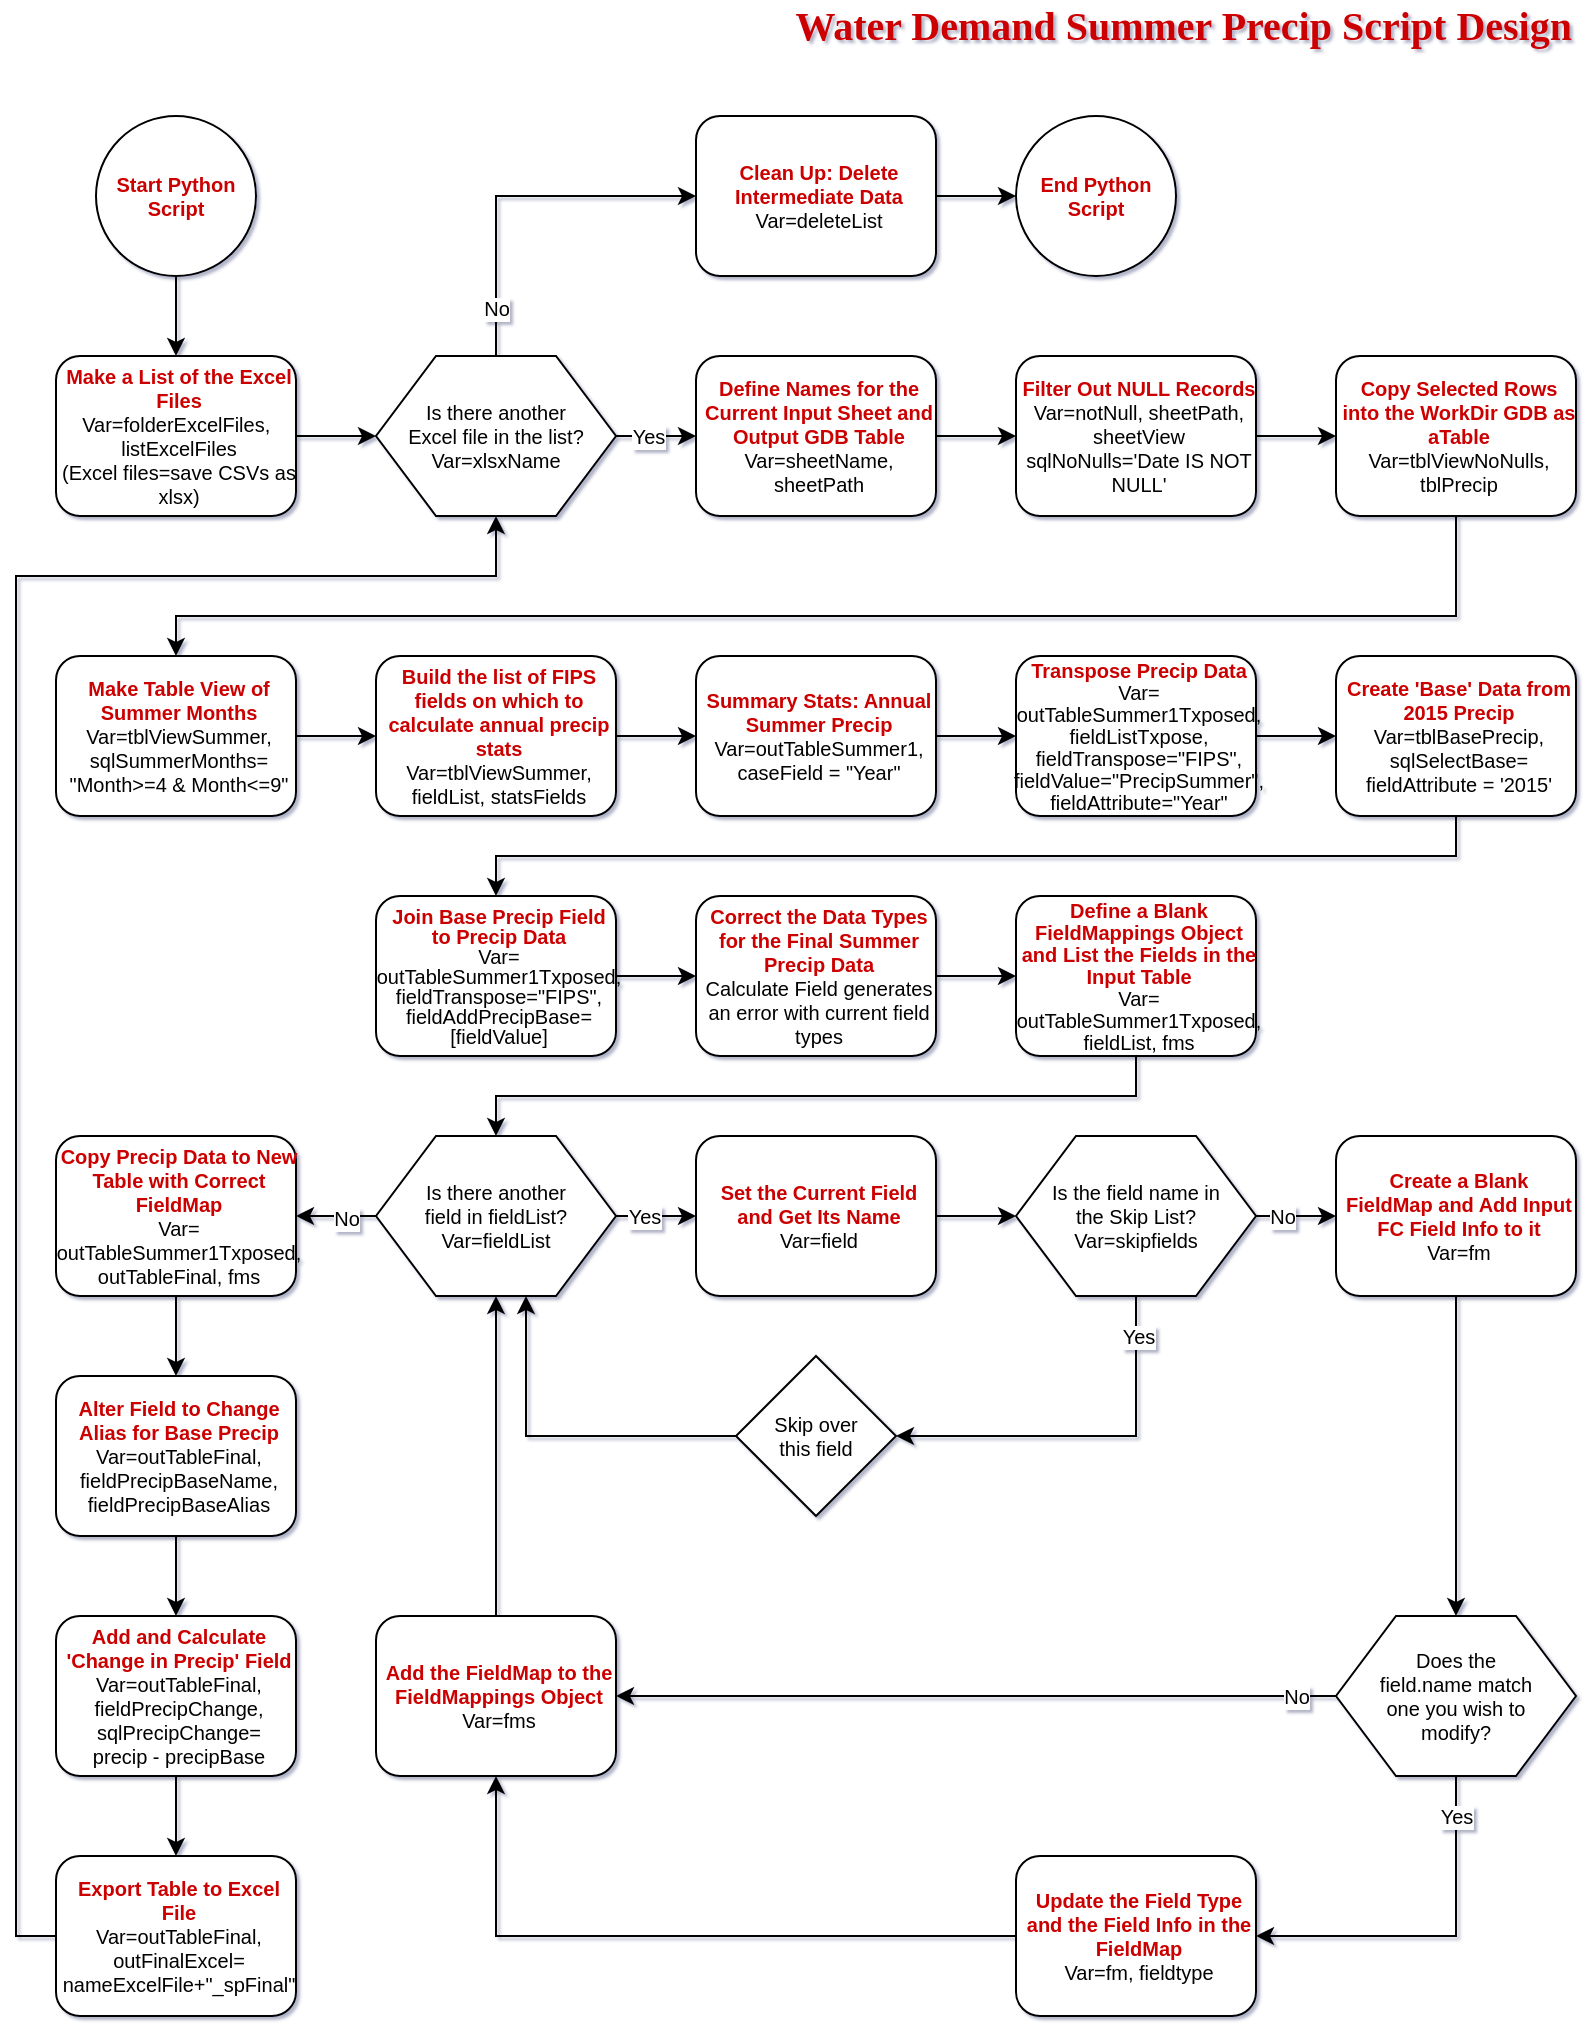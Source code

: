 <mxfile version="14.6.13" type="device"><diagram id="We5QGOC63Fbfhzwro2ah" name="Page-1"><mxGraphModel dx="2048" dy="1328" grid="1" gridSize="10" guides="1" tooltips="1" connect="1" arrows="1" fold="1" page="1" pageScale="1" pageWidth="850" pageHeight="1100" math="0" shadow="1"><root><mxCell id="0"/><mxCell id="1" parent="0"/><mxCell id="kh8jXH53nc4xUrsws_Wp-58" value="" style="edgeStyle=orthogonalEdgeStyle;rounded=0;orthogonalLoop=1;jettySize=auto;html=1;fontSize=10;" parent="1" source="MuOmiJMXaoiD6UfXKGo--8" target="kh8jXH53nc4xUrsws_Wp-21" edge="1"><mxGeometry relative="1" as="geometry"/></mxCell><mxCell id="MuOmiJMXaoiD6UfXKGo--8" value="&lt;b style=&quot;font-size: 10px&quot;&gt;&lt;font color=&quot;#cc0000&quot; style=&quot;font-size: 10px&quot;&gt;Make Table View of Summer Months&lt;/font&gt;&lt;/b&gt;&lt;br style=&quot;font-size: 10px&quot;&gt;Var=tblViewSummer, sqlSummerMonths= &quot;Month&amp;gt;=4 &amp;amp; Month&amp;lt;=9&quot;" style="rounded=1;whiteSpace=wrap;html=1;perimeterSpacing=0;spacing=0;fontSize=10;spacingTop=1;spacingLeft=4;spacingBottom=1;spacingRight=1;labelPosition=center;verticalLabelPosition=middle;align=center;verticalAlign=middle;" parent="1" vertex="1"><mxGeometry x="47" y="368" width="120" height="80" as="geometry"/></mxCell><mxCell id="kh8jXH53nc4xUrsws_Wp-60" value="" style="edgeStyle=orthogonalEdgeStyle;rounded=0;orthogonalLoop=1;jettySize=auto;html=1;fontSize=10;" parent="1" source="MuOmiJMXaoiD6UfXKGo--9" target="f7jdubwTRtBiNgonm-4D-5" edge="1"><mxGeometry relative="1" as="geometry"/></mxCell><mxCell id="MuOmiJMXaoiD6UfXKGo--9" value="&lt;p style=&quot;line-height: 120% ; font-size: 10px&quot;&gt;&lt;font color=&quot;#cc0000&quot; style=&quot;font-size: 10px&quot;&gt;&lt;b style=&quot;font-size: 10px&quot;&gt;Summary Stats: Annual Summer Precip&lt;br style=&quot;font-size: 10px&quot;&gt;&lt;/b&gt;&lt;/font&gt;Var=outTableSummer1, caseField = &quot;Year&quot;&lt;/p&gt;" style="rounded=1;whiteSpace=wrap;html=1;perimeterSpacing=0;spacing=0;fontSize=10;spacingTop=1;spacingLeft=4;spacingBottom=1;spacingRight=1;labelPosition=center;verticalLabelPosition=middle;align=center;verticalAlign=middle;" parent="1" vertex="1"><mxGeometry x="367" y="368" width="120" height="80" as="geometry"/></mxCell><mxCell id="MuOmiJMXaoiD6UfXKGo--41" style="edgeStyle=orthogonalEdgeStyle;rounded=0;orthogonalLoop=1;jettySize=auto;html=1;entryX=0;entryY=0.5;entryDx=0;entryDy=0;" parent="1" edge="1"><mxGeometry relative="1" as="geometry"><Array as="points"><mxPoint x="740" y="540"/><mxPoint x="20" y="540"/><mxPoint x="20" y="620"/></Array><mxPoint x="740" y="520" as="sourcePoint"/></mxGeometry></mxCell><mxCell id="MuOmiJMXaoiD6UfXKGo--50" value="" style="edgeStyle=orthogonalEdgeStyle;rounded=0;orthogonalLoop=1;jettySize=auto;html=1;" parent="1" edge="1"><mxGeometry relative="1" as="geometry"><Array as="points"><mxPoint x="740" y="700"/><mxPoint x="20" y="700"/><mxPoint x="20" y="780"/></Array><mxPoint x="740" y="680" as="sourcePoint"/></mxGeometry></mxCell><mxCell id="MuOmiJMXaoiD6UfXKGo--27" value="&lt;b style=&quot;color: rgb(204, 0, 0); font-size: 10px;&quot;&gt;End Python Script&lt;br style=&quot;font-size: 10px;&quot;&gt;&lt;/b&gt;" style="ellipse;whiteSpace=wrap;html=1;aspect=fixed;fontSize=10;" parent="1" vertex="1"><mxGeometry x="527" y="98" width="80" height="80" as="geometry"/></mxCell><mxCell id="MuOmiJMXaoiD6UfXKGo--29" value="&lt;font color=&quot;#cc0000&quot; face=&quot;Georgia&quot; style=&quot;font-size: 20px;&quot;&gt;&lt;span style=&quot;font-size: 20px;&quot;&gt;&lt;b style=&quot;font-size: 20px;&quot;&gt;Water Demand Summer Precip Script Design&lt;/b&gt;&lt;/span&gt;&lt;/font&gt;" style="text;html=1;strokeColor=none;fillColor=none;align=right;verticalAlign=middle;whiteSpace=wrap;rounded=0;fontSize=20;" parent="1" vertex="1"><mxGeometry x="227" y="42" width="580" height="20" as="geometry"/></mxCell><mxCell id="BPEeHn00s7RVo1xWg-y8-1" value="" style="edgeStyle=orthogonalEdgeStyle;rounded=0;orthogonalLoop=1;jettySize=auto;html=1;fontSize=10;" parent="1" source="f7jdubwTRtBiNgonm-4D-2" target="qnTyqXUQIpo8a2AApmBE-12" edge="1"><mxGeometry relative="1" as="geometry"/></mxCell><mxCell id="f7jdubwTRtBiNgonm-4D-2" value="&lt;b style=&quot;color: rgb(204, 0, 0); font-size: 10px;&quot;&gt;Start Python Script&lt;/b&gt;&lt;b style=&quot;color: rgb(204, 0, 0); font-size: 10px;&quot;&gt;&lt;br style=&quot;font-size: 10px;&quot;&gt;&lt;/b&gt;" style="ellipse;whiteSpace=wrap;html=1;aspect=fixed;fontSize=10;" parent="1" vertex="1"><mxGeometry x="67" y="98" width="80" height="80" as="geometry"/></mxCell><mxCell id="kh8jXH53nc4xUrsws_Wp-61" value="" style="edgeStyle=orthogonalEdgeStyle;rounded=0;orthogonalLoop=1;jettySize=auto;html=1;fontSize=10;" parent="1" source="f7jdubwTRtBiNgonm-4D-5" target="f7jdubwTRtBiNgonm-4D-18" edge="1"><mxGeometry relative="1" as="geometry"/></mxCell><mxCell id="f7jdubwTRtBiNgonm-4D-5" value="&lt;p style=&quot;line-height: 110% ; font-size: 10px&quot;&gt;&lt;b style=&quot;font-size: 10px&quot;&gt;&lt;font color=&quot;#cc0000&quot; style=&quot;font-size: 10px&quot;&gt;Transpose Precip Data&lt;/font&gt;&lt;/b&gt;&lt;br style=&quot;font-size: 10px&quot;&gt;Var=&lt;br&gt;outTableSummer1Txposed, fieldListTxpose, fieldTranspose=&quot;FIPS&quot;, fieldValue=&quot;PrecipSummer&quot;, fieldAttribute=&quot;Year&quot;&lt;/p&gt;" style="rounded=1;whiteSpace=wrap;html=1;perimeterSpacing=0;spacing=0;fontSize=10;spacingTop=1;spacingLeft=4;spacingBottom=1;spacingRight=1;labelPosition=center;verticalLabelPosition=middle;align=center;verticalAlign=middle;" parent="1" vertex="1"><mxGeometry x="527" y="368" width="120" height="80" as="geometry"/></mxCell><mxCell id="Hkj0K3TUXtOyk-Ro5JkR-13" style="edgeStyle=orthogonalEdgeStyle;rounded=0;orthogonalLoop=1;jettySize=auto;html=1;entryX=0.5;entryY=0;entryDx=0;entryDy=0;fontSize=10;" edge="1" parent="1" source="f7jdubwTRtBiNgonm-4D-18" target="f7jdubwTRtBiNgonm-4D-20"><mxGeometry relative="1" as="geometry"><Array as="points"><mxPoint x="747" y="468"/><mxPoint x="267" y="468"/></Array></mxGeometry></mxCell><mxCell id="f7jdubwTRtBiNgonm-4D-18" value="&lt;b style=&quot;color: rgb(204 , 0 , 0) ; font-size: 10px&quot;&gt;Create 'Base' Data from 2015 Precip&lt;br style=&quot;font-size: 10px&quot;&gt;&lt;/b&gt;Var=tblBasePrecip, sqlSelectBase= fieldAttribute = '2015'" style="rounded=1;whiteSpace=wrap;html=1;perimeterSpacing=0;spacing=0;fontSize=10;spacingTop=1;spacingLeft=4;spacingBottom=1;spacingRight=1;" parent="1" vertex="1"><mxGeometry x="687" y="368" width="120" height="80" as="geometry"/></mxCell><mxCell id="Hkj0K3TUXtOyk-Ro5JkR-12" value="" style="edgeStyle=orthogonalEdgeStyle;rounded=0;orthogonalLoop=1;jettySize=auto;html=1;fontSize=10;" edge="1" parent="1" source="f7jdubwTRtBiNgonm-4D-19" target="f7jdubwTRtBiNgonm-4D-21"><mxGeometry relative="1" as="geometry"/></mxCell><mxCell id="f7jdubwTRtBiNgonm-4D-19" value="&lt;font color=&quot;#cc0000&quot; style=&quot;font-size: 10px&quot;&gt;&lt;b style=&quot;font-size: 10px&quot;&gt;Alter Field to Change Alias for Base Precip&lt;br style=&quot;font-size: 10px&quot;&gt;&lt;/b&gt;&lt;/font&gt;Var=outTableFinal, fieldPrecipBaseName, fieldPrecipBaseAlias" style="rounded=1;whiteSpace=wrap;html=1;perimeterSpacing=0;spacing=0;fontSize=10;spacingTop=1;spacingLeft=4;spacingBottom=1;spacingRight=1;" parent="1" vertex="1"><mxGeometry x="47" y="728" width="120" height="80" as="geometry"/></mxCell><mxCell id="kh8jXH53nc4xUrsws_Wp-64" value="" style="edgeStyle=orthogonalEdgeStyle;rounded=0;orthogonalLoop=1;jettySize=auto;html=1;fontSize=10;" parent="1" source="f7jdubwTRtBiNgonm-4D-20" target="qnTyqXUQIpo8a2AApmBE-13" edge="1"><mxGeometry relative="1" as="geometry"/></mxCell><mxCell id="f7jdubwTRtBiNgonm-4D-20" value="&lt;p style=&quot;line-height: 100%&quot;&gt;&lt;b style=&quot;color: rgb(204 , 0 , 0) ; font-size: 10px&quot;&gt;Join Base Precip Field to&amp;nbsp;&lt;/b&gt;&lt;b style=&quot;font-size: 10px&quot;&gt;&lt;font color=&quot;#cc0000&quot; style=&quot;font-size: 10px&quot;&gt;Precip Data&lt;/font&gt;&lt;/b&gt;&lt;b style=&quot;color: rgb(204 , 0 , 0) ; font-size: 10px&quot;&gt;&lt;br style=&quot;font-size: 10px&quot;&gt;&lt;/b&gt;Var=&lt;br&gt;outTableSummer1Txposed, fieldTranspose=&quot;FIPS&quot;, fieldAddPrecipBase=&lt;br&gt;[fieldValue]&lt;br&gt;&lt;/p&gt;" style="rounded=1;whiteSpace=wrap;html=1;perimeterSpacing=0;spacing=0;fontSize=10;spacingTop=1;spacingLeft=4;spacingBottom=1;spacingRight=1;" parent="1" vertex="1"><mxGeometry x="207" y="488" width="120" height="80" as="geometry"/></mxCell><mxCell id="kh8jXH53nc4xUrsws_Wp-54" style="edgeStyle=orthogonalEdgeStyle;rounded=0;orthogonalLoop=1;jettySize=auto;html=1;entryX=0.5;entryY=1;entryDx=0;entryDy=0;exitX=0;exitY=0.5;exitDx=0;exitDy=0;fontSize=10;" parent="1" source="Hkj0K3TUXtOyk-Ro5JkR-1" target="BPEeHn00s7RVo1xWg-y8-16" edge="1"><mxGeometry relative="1" as="geometry"><Array as="points"><mxPoint x="27" y="1008"/><mxPoint x="27" y="328"/><mxPoint x="267" y="328"/></Array></mxGeometry></mxCell><mxCell id="Hkj0K3TUXtOyk-Ro5JkR-2" value="" style="edgeStyle=orthogonalEdgeStyle;rounded=0;orthogonalLoop=1;jettySize=auto;html=1;fontSize=10;" edge="1" parent="1" source="f7jdubwTRtBiNgonm-4D-21" target="Hkj0K3TUXtOyk-Ro5JkR-1"><mxGeometry relative="1" as="geometry"/></mxCell><mxCell id="f7jdubwTRtBiNgonm-4D-21" value="&lt;b style=&quot;color: rgb(204 , 0 , 0) ; font-size: 10px&quot;&gt;Add and Calculate 'Change in Precip' Field&lt;br style=&quot;font-size: 10px&quot;&gt;&lt;/b&gt;Var=outTableFinal, fieldPrecipChange, sqlPrecipChange=&lt;br style=&quot;font-size: 10px&quot;&gt;precip - precipBase" style="rounded=1;whiteSpace=wrap;html=1;perimeterSpacing=0;spacing=0;fontSize=10;spacingTop=1;spacingLeft=4;spacingBottom=1;spacingRight=1;" parent="1" vertex="1"><mxGeometry x="47" y="848" width="120" height="80" as="geometry"/></mxCell><mxCell id="Hkj0K3TUXtOyk-Ro5JkR-11" value="" style="edgeStyle=orthogonalEdgeStyle;rounded=0;orthogonalLoop=1;jettySize=auto;html=1;fontSize=10;" edge="1" parent="1" source="f7jdubwTRtBiNgonm-4D-22" target="f7jdubwTRtBiNgonm-4D-19"><mxGeometry relative="1" as="geometry"/></mxCell><mxCell id="f7jdubwTRtBiNgonm-4D-22" value="&lt;font color=&quot;#cc0000&quot; style=&quot;font-size: 10px&quot;&gt;&lt;b style=&quot;font-size: 10px&quot;&gt;Copy Precip Data to New Table with Correct FieldMap&lt;/b&gt;&lt;/font&gt;&lt;br style=&quot;font-size: 10px&quot;&gt;Var=&lt;br&gt;outTableSummer1Txposed, outTableFinal, fms" style="rounded=1;whiteSpace=wrap;html=1;perimeterSpacing=0;spacing=0;fontSize=10;spacingTop=1;spacingLeft=4;spacingBottom=1;spacingRight=1;" parent="1" vertex="1"><mxGeometry x="47" y="608" width="120" height="80" as="geometry"/></mxCell><mxCell id="f7jdubwTRtBiNgonm-4D-39" value="" style="edgeStyle=orthogonalEdgeStyle;rounded=0;orthogonalLoop=1;jettySize=auto;html=1;fontSize=10;" parent="1" source="f7jdubwTRtBiNgonm-4D-24" target="MuOmiJMXaoiD6UfXKGo--27" edge="1"><mxGeometry relative="1" as="geometry"/></mxCell><mxCell id="f7jdubwTRtBiNgonm-4D-24" value="&lt;b style=&quot;font-size: 10px;&quot;&gt;&lt;font color=&quot;#cc0000&quot; style=&quot;font-size: 10px;&quot;&gt;Clean Up: Delete Intermediate Data&lt;/font&gt;&lt;/b&gt;&lt;br style=&quot;font-size: 10px;&quot;&gt;Var=deleteList" style="rounded=1;whiteSpace=wrap;html=1;perimeterSpacing=0;spacing=0;fontSize=10;spacingTop=1;spacingLeft=4;spacingBottom=1;spacingRight=1;" parent="1" vertex="1"><mxGeometry x="367" y="98" width="120" height="80" as="geometry"/></mxCell><mxCell id="kh8jXH53nc4xUrsws_Wp-50" style="edgeStyle=orthogonalEdgeStyle;rounded=0;orthogonalLoop=1;jettySize=auto;html=1;entryX=0.5;entryY=0;entryDx=0;entryDy=0;fontSize=10;" parent="1" source="mgziZD1ivntq5ZtERUJ7-3" target="mgziZD1ivntq5ZtERUJ7-7" edge="1"><mxGeometry relative="1" as="geometry"><Array as="points"><mxPoint x="587" y="588"/><mxPoint x="267" y="588"/></Array></mxGeometry></mxCell><mxCell id="mgziZD1ivntq5ZtERUJ7-3" value="&lt;p style=&quot;line-height: 110%&quot;&gt;&lt;b style=&quot;color: rgb(204 , 0 , 0)&quot;&gt;Define a Blank FieldMappings Object and&amp;nbsp;&lt;/b&gt;&lt;b style=&quot;font-size: 10px&quot;&gt;&lt;font color=&quot;#cc0000&quot; style=&quot;font-size: 10px&quot;&gt;List the Fields in the Input Table&lt;/font&gt;&lt;/b&gt;&lt;br style=&quot;font-size: 10px&quot;&gt;Var=&lt;br&gt;outTableSummer1Txposed, fieldList, fms&lt;/p&gt;" style="rounded=1;whiteSpace=wrap;html=1;perimeterSpacing=0;spacing=0;fontSize=10;spacingTop=1;spacingLeft=4;spacingBottom=1;spacingRight=1;" parent="1" vertex="1"><mxGeometry x="527" y="488" width="120" height="80" as="geometry"/></mxCell><mxCell id="kh8jXH53nc4xUrsws_Wp-30" value="" style="edgeStyle=orthogonalEdgeStyle;rounded=0;orthogonalLoop=1;jettySize=auto;html=1;fontSize=10;" parent="1" source="mgziZD1ivntq5ZtERUJ7-7" target="mgziZD1ivntq5ZtERUJ7-9" edge="1"><mxGeometry relative="1" as="geometry"/></mxCell><mxCell id="kh8jXH53nc4xUrsws_Wp-31" value="Yes" style="edgeLabel;html=1;align=center;verticalAlign=middle;resizable=0;points=[];fontSize=10;" parent="kh8jXH53nc4xUrsws_Wp-30" vertex="1" connectable="0"><mxGeometry x="-0.333" relative="1" as="geometry"><mxPoint as="offset"/></mxGeometry></mxCell><mxCell id="kh8jXH53nc4xUrsws_Wp-51" value="" style="edgeStyle=orthogonalEdgeStyle;rounded=0;orthogonalLoop=1;jettySize=auto;html=1;fontSize=10;" parent="1" source="mgziZD1ivntq5ZtERUJ7-7" target="f7jdubwTRtBiNgonm-4D-22" edge="1"><mxGeometry relative="1" as="geometry"/></mxCell><mxCell id="kh8jXH53nc4xUrsws_Wp-52" value="No" style="edgeLabel;html=1;align=center;verticalAlign=middle;resizable=0;points=[];fontSize=10;" parent="kh8jXH53nc4xUrsws_Wp-51" vertex="1" connectable="0"><mxGeometry x="-0.231" y="1" relative="1" as="geometry"><mxPoint as="offset"/></mxGeometry></mxCell><mxCell id="mgziZD1ivntq5ZtERUJ7-7" value="&lt;span style=&quot;font-size: 10px;&quot;&gt;Is there another field in fieldList?&lt;br style=&quot;font-size: 10px;&quot;&gt;&lt;/span&gt;&lt;span style=&quot;font-size: 10px;&quot;&gt;Var=fieldList&lt;/span&gt;&lt;span style=&quot;font-size: 10px;&quot;&gt;&lt;br style=&quot;font-size: 10px;&quot;&gt;&lt;/span&gt;" style="shape=hexagon;perimeter=hexagonPerimeter2;html=1;spacingTop=2;spacingBottom=2;spacingLeft=15;spacingRight=15;whiteSpace=wrap;fontSize=10;" parent="1" vertex="1"><mxGeometry x="207" y="608" width="120" height="80" as="geometry"/></mxCell><mxCell id="mgziZD1ivntq5ZtERUJ7-25" value="" style="edgeStyle=orthogonalEdgeStyle;rounded=0;orthogonalLoop=1;jettySize=auto;html=1;exitX=0.5;exitY=1;exitDx=0;exitDy=0;entryX=1;entryY=0.5;entryDx=0;entryDy=0;fontSize=10;" parent="1" source="mgziZD1ivntq5ZtERUJ7-8" target="mgziZD1ivntq5ZtERUJ7-10" edge="1"><mxGeometry relative="1" as="geometry"><Array as="points"><mxPoint x="587" y="758"/></Array></mxGeometry></mxCell><mxCell id="kh8jXH53nc4xUrsws_Wp-36" value="Yes" style="edgeLabel;html=1;align=center;verticalAlign=middle;resizable=0;points=[];fontSize=10;" parent="mgziZD1ivntq5ZtERUJ7-25" vertex="1" connectable="0"><mxGeometry x="-0.789" y="1" relative="1" as="geometry"><mxPoint as="offset"/></mxGeometry></mxCell><mxCell id="kh8jXH53nc4xUrsws_Wp-33" value="" style="edgeStyle=orthogonalEdgeStyle;rounded=0;orthogonalLoop=1;jettySize=auto;html=1;fontSize=10;entryX=0;entryY=0.5;entryDx=0;entryDy=0;" parent="1" source="mgziZD1ivntq5ZtERUJ7-8" target="mgziZD1ivntq5ZtERUJ7-12" edge="1"><mxGeometry relative="1" as="geometry"><mxPoint x="687" y="648" as="targetPoint"/></mxGeometry></mxCell><mxCell id="Hkj0K3TUXtOyk-Ro5JkR-14" value="No" style="edgeLabel;html=1;align=center;verticalAlign=middle;resizable=0;points=[];fontSize=10;" vertex="1" connectable="0" parent="kh8jXH53nc4xUrsws_Wp-33"><mxGeometry x="-0.342" relative="1" as="geometry"><mxPoint as="offset"/></mxGeometry></mxCell><mxCell id="mgziZD1ivntq5ZtERUJ7-8" value="&lt;span style=&quot;font-size: 10px;&quot;&gt;Is the field name in the Skip List?&lt;br style=&quot;font-size: 10px;&quot;&gt;Var=skipfields&lt;br style=&quot;font-size: 10px;&quot;&gt;&lt;/span&gt;" style="shape=hexagon;perimeter=hexagonPerimeter2;html=1;spacingTop=2;spacingBottom=2;spacingLeft=15;spacingRight=15;whiteSpace=wrap;fontSize=10;" parent="1" vertex="1"><mxGeometry x="527" y="608" width="120" height="80" as="geometry"/></mxCell><mxCell id="kh8jXH53nc4xUrsws_Wp-32" value="" style="edgeStyle=orthogonalEdgeStyle;rounded=0;orthogonalLoop=1;jettySize=auto;html=1;fontSize=10;" parent="1" source="mgziZD1ivntq5ZtERUJ7-9" target="mgziZD1ivntq5ZtERUJ7-8" edge="1"><mxGeometry relative="1" as="geometry"/></mxCell><mxCell id="mgziZD1ivntq5ZtERUJ7-9" value="&lt;b style=&quot;font-size: 10px&quot;&gt;&lt;font color=&quot;#cc0000&quot; style=&quot;font-size: 10px&quot;&gt;Set the Current Field and Get Its Name&lt;/font&gt;&lt;/b&gt;&lt;br style=&quot;font-size: 10px&quot;&gt;Var=field" style="rounded=1;whiteSpace=wrap;html=1;perimeterSpacing=0;spacing=0;fontSize=10;spacingTop=1;spacingLeft=4;spacingBottom=1;spacingRight=1;" parent="1" vertex="1"><mxGeometry x="367" y="608" width="120" height="80" as="geometry"/></mxCell><mxCell id="kh8jXH53nc4xUrsws_Wp-35" style="edgeStyle=orthogonalEdgeStyle;rounded=0;orthogonalLoop=1;jettySize=auto;html=1;exitX=0;exitY=0.5;exitDx=0;exitDy=0;entryX=0.625;entryY=1;entryDx=0;entryDy=0;fontSize=10;" parent="1" source="mgziZD1ivntq5ZtERUJ7-10" target="mgziZD1ivntq5ZtERUJ7-7" edge="1"><mxGeometry relative="1" as="geometry"/></mxCell><mxCell id="mgziZD1ivntq5ZtERUJ7-10" value="&lt;span style=&quot;font-size: 10px&quot;&gt;Skip over this field&lt;br style=&quot;font-size: 10px&quot;&gt;&lt;/span&gt;" style="rhombus;whiteSpace=wrap;html=1;fontSize=10;spacing=13;" parent="1" vertex="1"><mxGeometry x="387" y="718" width="80" height="80" as="geometry"/></mxCell><mxCell id="kh8jXH53nc4xUrsws_Wp-42" style="edgeStyle=orthogonalEdgeStyle;rounded=0;orthogonalLoop=1;jettySize=auto;html=1;entryX=0.5;entryY=0;entryDx=0;entryDy=0;fontSize=10;" parent="1" source="mgziZD1ivntq5ZtERUJ7-12" target="mgziZD1ivntq5ZtERUJ7-14" edge="1"><mxGeometry relative="1" as="geometry"><Array as="points"><mxPoint x="747" y="828"/><mxPoint x="747" y="828"/></Array></mxGeometry></mxCell><mxCell id="mgziZD1ivntq5ZtERUJ7-12" value="&lt;b style=&quot;font-size: 10px&quot;&gt;&lt;font color=&quot;#cc0000&quot; style=&quot;font-size: 10px&quot;&gt;Create a Blank FieldMap and Add Input FC Field Info to it&lt;/font&gt;&lt;/b&gt;&lt;br style=&quot;font-size: 10px&quot;&gt;Var=fm" style="rounded=1;whiteSpace=wrap;html=1;perimeterSpacing=0;spacing=2;fontSize=10;spacingTop=1;spacingLeft=4;spacingBottom=1;spacingRight=1;" parent="1" vertex="1"><mxGeometry x="687" y="608" width="120" height="80" as="geometry"/></mxCell><mxCell id="kh8jXH53nc4xUrsws_Wp-43" value="" style="edgeStyle=orthogonalEdgeStyle;rounded=0;orthogonalLoop=1;jettySize=auto;html=1;fontSize=10;" parent="1" source="mgziZD1ivntq5ZtERUJ7-14" target="mgziZD1ivntq5ZtERUJ7-16" edge="1"><mxGeometry relative="1" as="geometry"><Array as="points"><mxPoint x="747" y="1008"/></Array></mxGeometry></mxCell><mxCell id="kh8jXH53nc4xUrsws_Wp-46" value="Yes" style="edgeLabel;html=1;align=center;verticalAlign=middle;resizable=0;points=[];fontSize=10;" parent="kh8jXH53nc4xUrsws_Wp-43" vertex="1" connectable="0"><mxGeometry x="-0.317" relative="1" as="geometry"><mxPoint y="-42" as="offset"/></mxGeometry></mxCell><mxCell id="kh8jXH53nc4xUrsws_Wp-44" value="" style="edgeStyle=orthogonalEdgeStyle;rounded=0;orthogonalLoop=1;jettySize=auto;html=1;fontSize=10;exitX=0.5;exitY=1;exitDx=0;exitDy=0;" parent="1" source="mgziZD1ivntq5ZtERUJ7-14" target="mgziZD1ivntq5ZtERUJ7-17" edge="1"><mxGeometry relative="1" as="geometry"><Array as="points"><mxPoint x="747" y="888"/></Array></mxGeometry></mxCell><mxCell id="kh8jXH53nc4xUrsws_Wp-45" value="No" style="edgeLabel;html=1;align=center;verticalAlign=middle;resizable=0;points=[];fontSize=10;" parent="kh8jXH53nc4xUrsws_Wp-44" vertex="1" connectable="0"><mxGeometry x="-0.267" relative="1" as="geometry"><mxPoint x="48" as="offset"/></mxGeometry></mxCell><mxCell id="mgziZD1ivntq5ZtERUJ7-14" value="&lt;span style=&quot;font-size: 10px;&quot;&gt;Does the field.name match one you wish to modify?&lt;/span&gt;" style="shape=hexagon;perimeter=hexagonPerimeter2;html=1;spacingTop=2;spacingBottom=2;spacingLeft=15;spacingRight=15;whiteSpace=wrap;fontSize=10;" parent="1" vertex="1"><mxGeometry x="687" y="848" width="120" height="80" as="geometry"/></mxCell><mxCell id="kh8jXH53nc4xUrsws_Wp-47" style="edgeStyle=orthogonalEdgeStyle;rounded=0;orthogonalLoop=1;jettySize=auto;html=1;entryX=0.5;entryY=1;entryDx=0;entryDy=0;fontSize=10;" parent="1" source="mgziZD1ivntq5ZtERUJ7-16" target="mgziZD1ivntq5ZtERUJ7-17" edge="1"><mxGeometry relative="1" as="geometry"/></mxCell><mxCell id="mgziZD1ivntq5ZtERUJ7-16" value="&lt;b style=&quot;font-size: 10px&quot;&gt;&lt;font color=&quot;#cc0000&quot; style=&quot;font-size: 10px&quot;&gt;Update the Field Type and the Field Info in the FieldMap&lt;/font&gt;&lt;/b&gt;&lt;br style=&quot;font-size: 10px&quot;&gt;Var=fm, fieldtype" style="rounded=1;whiteSpace=wrap;html=1;perimeterSpacing=0;spacing=2;fontSize=10;spacingTop=1;spacingLeft=4;spacingBottom=1;spacingRight=1;" parent="1" vertex="1"><mxGeometry x="527" y="968" width="120" height="80" as="geometry"/></mxCell><mxCell id="kh8jXH53nc4xUrsws_Wp-41" style="edgeStyle=orthogonalEdgeStyle;rounded=0;orthogonalLoop=1;jettySize=auto;html=1;entryX=0.5;entryY=1;entryDx=0;entryDy=0;exitX=0.5;exitY=0;exitDx=0;exitDy=0;fontSize=10;" parent="1" source="mgziZD1ivntq5ZtERUJ7-17" target="mgziZD1ivntq5ZtERUJ7-7" edge="1"><mxGeometry relative="1" as="geometry"/></mxCell><mxCell id="mgziZD1ivntq5ZtERUJ7-17" value="&lt;font color=&quot;#cc0000&quot; style=&quot;font-size: 10px;&quot;&gt;&lt;b style=&quot;font-size: 10px;&quot;&gt;Add the FieldMap to the FieldMappings Object&lt;/b&gt;&lt;/font&gt;&lt;br style=&quot;font-size: 10px;&quot;&gt;Var=fms" style="rounded=1;whiteSpace=wrap;html=1;perimeterSpacing=0;spacing=0;fontSize=10;spacingTop=1;spacingLeft=4;spacingBottom=1;spacingRight=1;" parent="1" vertex="1"><mxGeometry x="207" y="848" width="120" height="80" as="geometry"/></mxCell><mxCell id="kh8jXH53nc4xUrsws_Wp-55" style="edgeStyle=orthogonalEdgeStyle;rounded=0;orthogonalLoop=1;jettySize=auto;html=1;exitX=0.5;exitY=1;exitDx=0;exitDy=0;fontSize=10;" parent="1" source="qnTyqXUQIpo8a2AApmBE-11" target="MuOmiJMXaoiD6UfXKGo--8" edge="1"><mxGeometry relative="1" as="geometry"><Array as="points"><mxPoint x="747" y="348"/><mxPoint x="107" y="348"/></Array></mxGeometry></mxCell><mxCell id="qnTyqXUQIpo8a2AApmBE-11" value="&lt;span style=&quot;font-size: 10px&quot;&gt;&lt;font color=&quot;#cc0000&quot; style=&quot;font-size: 10px&quot;&gt;&lt;b style=&quot;font-size: 10px&quot;&gt;Copy Selected Rows into the WorkDir GDB as aTable&lt;br style=&quot;font-size: 10px&quot;&gt;&lt;/b&gt;&lt;/font&gt;&lt;/span&gt;Var=tblViewNoNulls, tblPrecip" style="rounded=1;whiteSpace=wrap;html=1;perimeterSpacing=0;spacing=0;fontSize=10;spacingTop=1;spacingLeft=4;spacingBottom=1;spacingRight=1;" parent="1" vertex="1"><mxGeometry x="687" y="218" width="120" height="80" as="geometry"/></mxCell><mxCell id="kh8jXH53nc4xUrsws_Wp-17" value="" style="edgeStyle=orthogonalEdgeStyle;rounded=0;orthogonalLoop=1;jettySize=auto;html=1;fontSize=10;" parent="1" source="qnTyqXUQIpo8a2AApmBE-12" target="BPEeHn00s7RVo1xWg-y8-16" edge="1"><mxGeometry relative="1" as="geometry"/></mxCell><mxCell id="qnTyqXUQIpo8a2AApmBE-12" value="&lt;b style=&quot;font-size: 10px;&quot;&gt;&lt;font color=&quot;#cc0000&quot; style=&quot;font-size: 10px;&quot;&gt;Make a List of the Excel Files&lt;/font&gt;&lt;/b&gt;&lt;br style=&quot;font-size: 10px;&quot;&gt;Var=folderExcelFiles,&amp;nbsp;&lt;br style=&quot;font-size: 10px;&quot;&gt;listExcelFiles&lt;br style=&quot;font-size: 10px;&quot;&gt;(Excel files=save CSVs as xlsx)" style="rounded=1;whiteSpace=wrap;html=1;perimeterSpacing=0;spacing=0;fontSize=10;spacingTop=1;spacingLeft=4;spacingBottom=1;spacingRight=1;" parent="1" vertex="1"><mxGeometry x="47" y="218" width="120" height="80" as="geometry"/></mxCell><mxCell id="kh8jXH53nc4xUrsws_Wp-65" value="" style="edgeStyle=orthogonalEdgeStyle;rounded=0;orthogonalLoop=1;jettySize=auto;html=1;fontSize=10;entryX=0;entryY=0.5;entryDx=0;entryDy=0;" parent="1" source="qnTyqXUQIpo8a2AApmBE-13" target="mgziZD1ivntq5ZtERUJ7-3" edge="1"><mxGeometry relative="1" as="geometry"><mxPoint x="527" y="528" as="targetPoint"/></mxGeometry></mxCell><mxCell id="qnTyqXUQIpo8a2AApmBE-13" value="&lt;b style=&quot;font-size: 10px&quot;&gt;&lt;font color=&quot;#cc0000&quot; style=&quot;font-size: 10px&quot;&gt;Correct the Data Types for the Final Summer Precip Data&lt;br&gt;&lt;/font&gt;&lt;/b&gt;Calculate Field generates an error with current field types&lt;b style=&quot;font-size: 10px&quot;&gt;&lt;font color=&quot;#cc0000&quot; style=&quot;font-size: 10px&quot;&gt;&lt;br&gt;&lt;/font&gt;&lt;/b&gt;" style="rounded=1;whiteSpace=wrap;html=1;perimeterSpacing=0;spacing=0;fontSize=10;spacingTop=1;spacingLeft=4;spacingBottom=1;spacingRight=1;" parent="1" vertex="1"><mxGeometry x="367" y="488" width="120" height="80" as="geometry"/></mxCell><mxCell id="kh8jXH53nc4xUrsws_Wp-57" value="" style="edgeStyle=orthogonalEdgeStyle;rounded=0;orthogonalLoop=1;jettySize=auto;html=1;fontSize=10;" parent="1" source="BPEeHn00s7RVo1xWg-y8-4" target="qnTyqXUQIpo8a2AApmBE-11" edge="1"><mxGeometry relative="1" as="geometry"/></mxCell><mxCell id="BPEeHn00s7RVo1xWg-y8-4" value="&lt;b style=&quot;font-size: 10px&quot;&gt;&lt;font color=&quot;#cc0000&quot; style=&quot;font-size: 10px&quot;&gt;Filter Out NULL Records&lt;/font&gt;&lt;/b&gt;&lt;br style=&quot;font-size: 10px&quot;&gt;Var=notNull, sheetPath, sheetView sqlNoNulls='Date IS NOT NULL'" style="rounded=1;whiteSpace=wrap;html=1;perimeterSpacing=0;spacing=0;fontSize=10;spacingTop=1;spacingLeft=4;spacingBottom=1;spacingRight=1;" parent="1" vertex="1"><mxGeometry x="527" y="218" width="120" height="80" as="geometry"/></mxCell><mxCell id="BPEeHn00s7RVo1xWg-y8-12" value="" style="edgeStyle=orthogonalEdgeStyle;rounded=0;orthogonalLoop=1;jettySize=auto;html=1;exitX=1;exitY=0.5;exitDx=0;exitDy=0;entryX=0;entryY=0.5;entryDx=0;entryDy=0;fontSize=10;" parent="1" source="BPEeHn00s7RVo1xWg-y8-16" target="BPEeHn00s7RVo1xWg-y8-44" edge="1"><mxGeometry relative="1" as="geometry"><mxPoint x="257" y="338" as="targetPoint"/></mxGeometry></mxCell><mxCell id="BPEeHn00s7RVo1xWg-y8-13" value="Yes" style="edgeLabel;html=1;align=center;verticalAlign=middle;resizable=0;points=[];fontSize=10;" parent="BPEeHn00s7RVo1xWg-y8-12" vertex="1" connectable="0"><mxGeometry x="-0.228" relative="1" as="geometry"><mxPoint as="offset"/></mxGeometry></mxCell><mxCell id="kh8jXH53nc4xUrsws_Wp-27" style="edgeStyle=orthogonalEdgeStyle;rounded=0;orthogonalLoop=1;jettySize=auto;html=1;entryX=0;entryY=0.5;entryDx=0;entryDy=0;fontSize=10;" parent="1" source="BPEeHn00s7RVo1xWg-y8-16" target="f7jdubwTRtBiNgonm-4D-24" edge="1"><mxGeometry relative="1" as="geometry"><Array as="points"><mxPoint x="267" y="138"/></Array><mxPoint x="327" y="138" as="targetPoint"/></mxGeometry></mxCell><mxCell id="kh8jXH53nc4xUrsws_Wp-28" value="No" style="edgeLabel;html=1;align=center;verticalAlign=middle;resizable=0;points=[];fontSize=10;" parent="kh8jXH53nc4xUrsws_Wp-27" vertex="1" connectable="0"><mxGeometry x="-0.732" relative="1" as="geometry"><mxPoint as="offset"/></mxGeometry></mxCell><mxCell id="BPEeHn00s7RVo1xWg-y8-16" value="&lt;span style=&quot;font-size: 10px;&quot;&gt;Is there another Excel file in the list?&lt;br style=&quot;font-size: 10px;&quot;&gt;&lt;/span&gt;&lt;span style=&quot;font-size: 10px;&quot;&gt;Var=&lt;/span&gt;&lt;span style=&quot;font-size: 10px;&quot;&gt;xlsxName&lt;/span&gt;&lt;span style=&quot;font-size: 10px;&quot;&gt;&lt;br style=&quot;font-size: 10px;&quot;&gt;&lt;/span&gt;" style="shape=hexagon;perimeter=hexagonPerimeter2;html=1;spacingTop=2;spacingBottom=2;spacingLeft=15;spacingRight=15;whiteSpace=wrap;fontSize=10;" parent="1" vertex="1"><mxGeometry x="207" y="218" width="120" height="80" as="geometry"/></mxCell><mxCell id="BPEeHn00s7RVo1xWg-y8-17" value="" style="edgeStyle=orthogonalEdgeStyle;rounded=0;orthogonalLoop=1;jettySize=auto;html=1;" parent="1" edge="1"><mxGeometry relative="1" as="geometry"><mxPoint x="1000" y="960" as="targetPoint"/></mxGeometry></mxCell><mxCell id="BPEeHn00s7RVo1xWg-y8-18" value="Yes" style="edgeLabel;html=1;align=center;verticalAlign=middle;resizable=0;points=[];" parent="BPEeHn00s7RVo1xWg-y8-17" vertex="1" connectable="0"><mxGeometry x="-0.154" relative="1" as="geometry"><mxPoint as="offset"/></mxGeometry></mxCell><mxCell id="kh8jXH53nc4xUrsws_Wp-56" value="" style="edgeStyle=orthogonalEdgeStyle;rounded=0;orthogonalLoop=1;jettySize=auto;html=1;fontSize=10;" parent="1" source="BPEeHn00s7RVo1xWg-y8-44" target="BPEeHn00s7RVo1xWg-y8-4" edge="1"><mxGeometry relative="1" as="geometry"/></mxCell><mxCell id="BPEeHn00s7RVo1xWg-y8-44" value="&lt;b style=&quot;font-size: 10px;&quot;&gt;&lt;font color=&quot;#cc0000&quot; style=&quot;font-size: 10px;&quot;&gt;Define Names for the Current Input Sheet and Output GDB Table&lt;br style=&quot;font-size: 10px;&quot;&gt;&lt;/font&gt;&lt;/b&gt;Var=sheetName, sheetPath&lt;b style=&quot;font-size: 10px;&quot;&gt;&lt;font color=&quot;#cc0000&quot; style=&quot;font-size: 10px;&quot;&gt;&lt;br style=&quot;font-size: 10px;&quot;&gt;&lt;/font&gt;&lt;/b&gt;" style="rounded=1;whiteSpace=wrap;html=1;perimeterSpacing=0;spacing=0;fontSize=10;spacingTop=1;spacingLeft=4;spacingBottom=1;spacingRight=1;" parent="1" vertex="1"><mxGeometry x="367" y="218" width="120" height="80" as="geometry"/></mxCell><mxCell id="kh8jXH53nc4xUrsws_Wp-59" value="" style="edgeStyle=orthogonalEdgeStyle;rounded=0;orthogonalLoop=1;jettySize=auto;html=1;fontSize=10;" parent="1" source="kh8jXH53nc4xUrsws_Wp-21" target="MuOmiJMXaoiD6UfXKGo--9" edge="1"><mxGeometry relative="1" as="geometry"/></mxCell><mxCell id="kh8jXH53nc4xUrsws_Wp-21" value="&lt;font color=&quot;#cc0000&quot; style=&quot;font-size: 10px&quot;&gt;&lt;b style=&quot;font-size: 10px&quot;&gt;Build the list of FIPS fields on which to calculate annual precip stats&lt;br style=&quot;font-size: 10px&quot;&gt;&lt;/b&gt;&lt;/font&gt;Var=tblViewSummer, fieldList, statsFields" style="rounded=1;whiteSpace=wrap;html=1;perimeterSpacing=0;spacing=0;fontSize=10;spacingTop=1;spacingLeft=4;spacingBottom=1;spacingRight=1;" parent="1" vertex="1"><mxGeometry x="207" y="368" width="120" height="80" as="geometry"/></mxCell><mxCell id="Hkj0K3TUXtOyk-Ro5JkR-1" value="&lt;font color=&quot;#cc0000&quot; style=&quot;font-size: 10px&quot;&gt;&lt;b style=&quot;font-size: 10px&quot;&gt;Export Table to Excel File&lt;br style=&quot;font-size: 10px&quot;&gt;&lt;/b&gt;&lt;/font&gt;Var=outTableFinal, outFinalExcel= nameExcelFile+&quot;_spFinal&quot;" style="rounded=1;whiteSpace=wrap;html=1;perimeterSpacing=0;spacing=0;fontSize=10;spacingTop=1;spacingLeft=4;spacingBottom=1;spacingRight=1;" vertex="1" parent="1"><mxGeometry x="47" y="968" width="120" height="80" as="geometry"/></mxCell></root></mxGraphModel></diagram></mxfile>